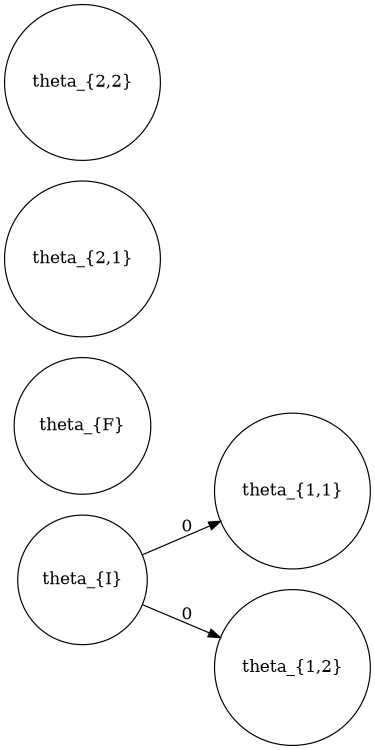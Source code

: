 digraph ex_inst {
        rankdir=LR;
        size="8,5"
        node [shape = circle];
        node [label = "\theta_{I}"] tINI;
        node [label = "\theta_{F}"] tEND;
        node [label = "\theta_{1,1}"] t11;
        node [label = "\theta_{1,2}"] t12;
        node [label = "\theta_{2,1}"] t21;
        node [label = "\theta_{2,2}"] t22;
        tINI -> t11 [label = "0"];
        tINI -> t12 [label = "0"];
}